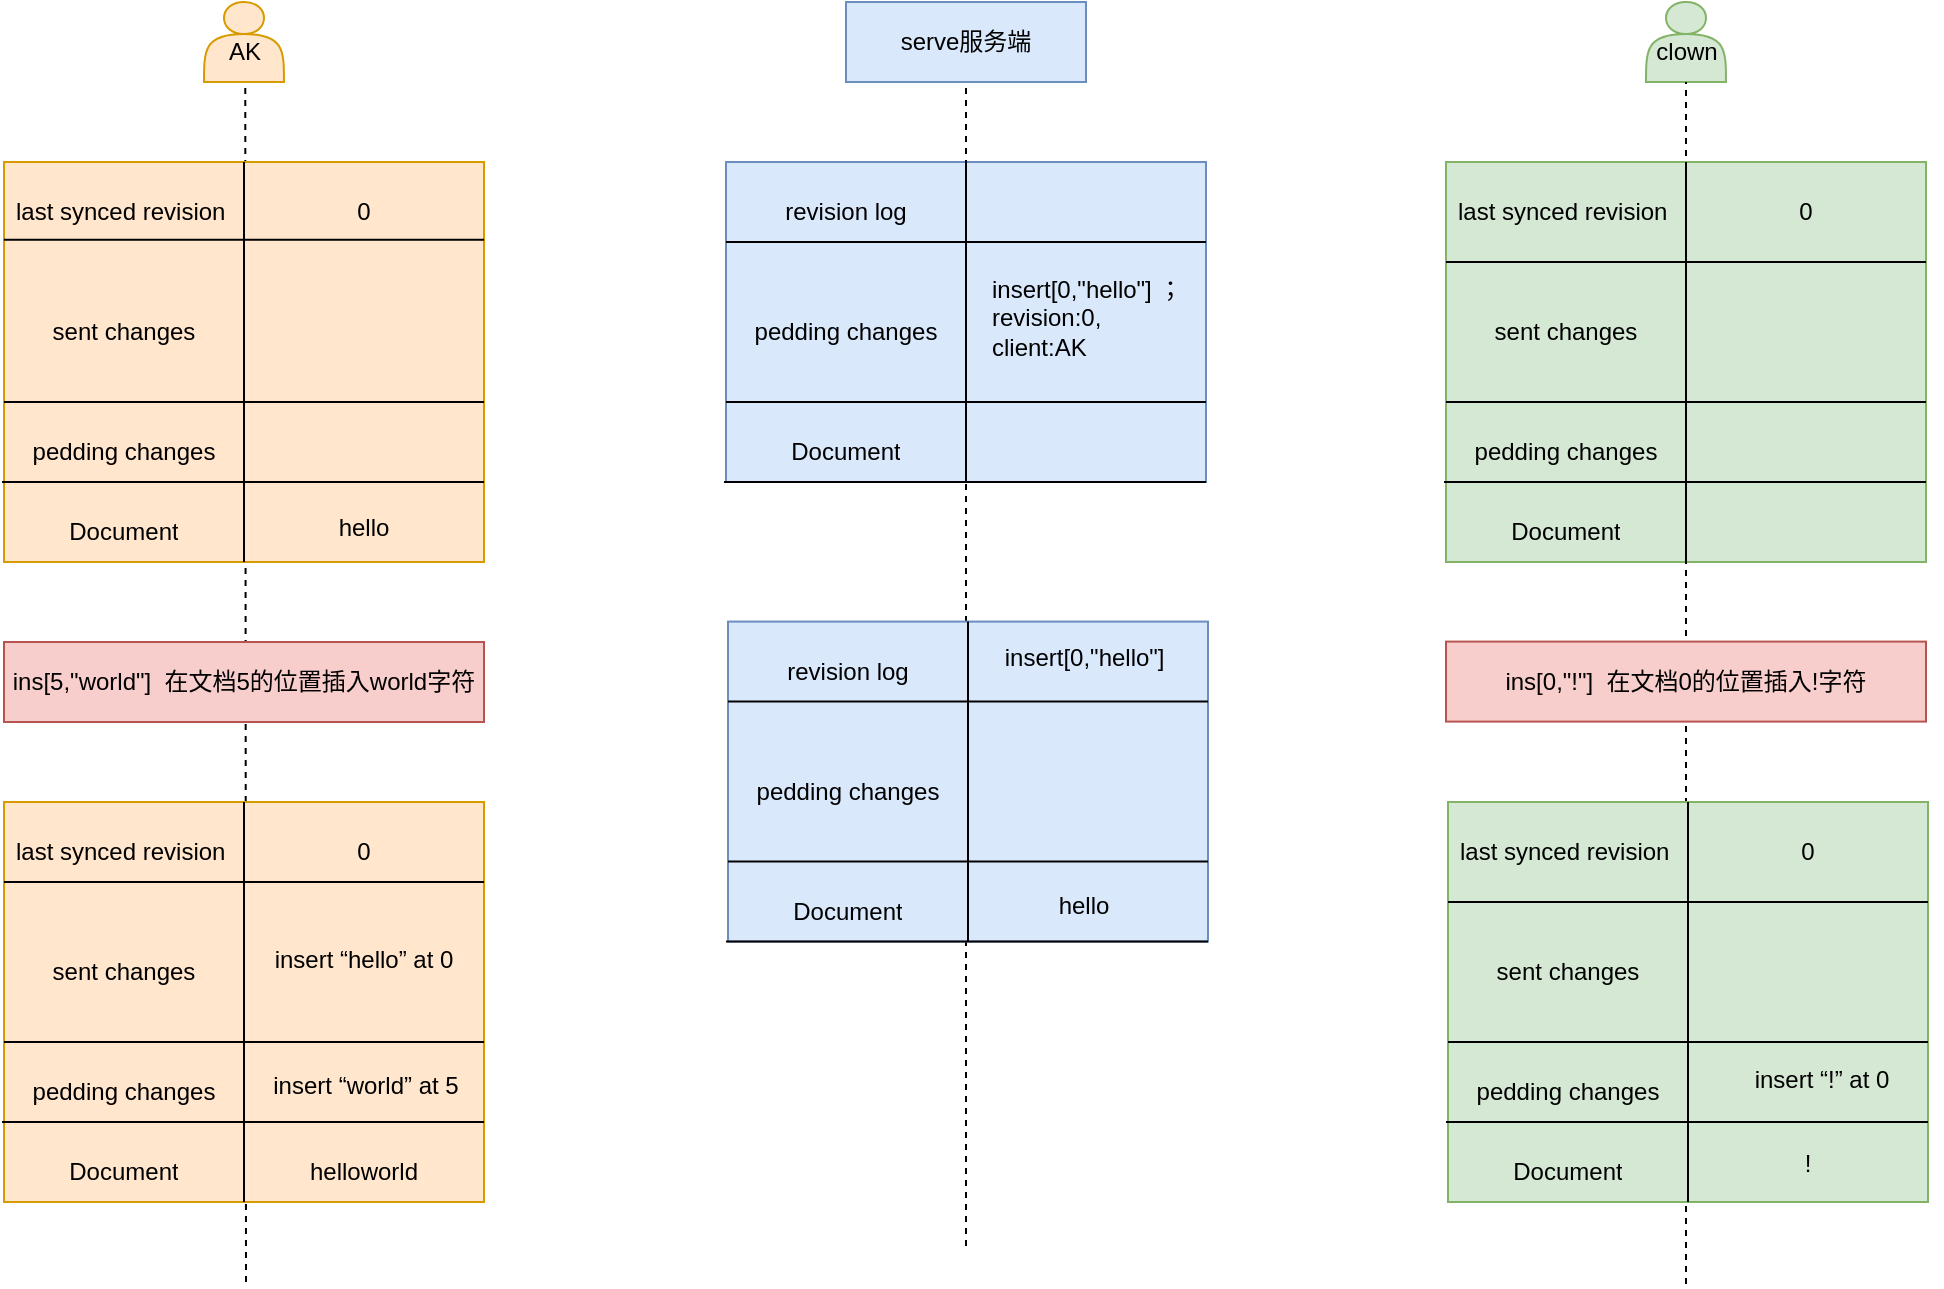 <mxfile>
    <diagram name="第 1 页" id="E_M3c3dEPE1-523_0gV0">
        <mxGraphModel dx="1829" dy="571" grid="0" gridSize="10" guides="1" tooltips="1" connect="1" arrows="1" fold="1" page="1" pageScale="1" pageWidth="827" pageHeight="1169" math="0" shadow="0">
            <root>
                <mxCell id="0"/>
                <mxCell id="1" parent="0"/>
                <mxCell id="uSvULKUVFTcmLh_3Sc6B-78" value="" style="endArrow=none;dashed=1;html=1;rounded=0;entryX=0.516;entryY=1.061;entryDx=0;entryDy=0;entryPerimeter=0;" parent="1" target="uSvULKUVFTcmLh_3Sc6B-19" edge="1">
                    <mxGeometry width="50" height="50" relative="1" as="geometry">
                        <mxPoint x="81" y="680" as="sourcePoint"/>
                        <mxPoint x="500" y="270" as="targetPoint"/>
                    </mxGeometry>
                </mxCell>
                <mxCell id="uSvULKUVFTcmLh_3Sc6B-1" value="" style="shape=actor;whiteSpace=wrap;html=1;fillColor=#ffe6cc;strokeColor=#d79b00;" parent="1" vertex="1">
                    <mxGeometry x="60" y="40" width="40" height="40" as="geometry"/>
                </mxCell>
                <mxCell id="uSvULKUVFTcmLh_3Sc6B-19" value="AK" style="text;html=1;align=center;verticalAlign=middle;resizable=0;points=[];autosize=1;strokeColor=none;fillColor=none;" parent="1" vertex="1">
                    <mxGeometry x="60" y="50" width="40" height="30" as="geometry"/>
                </mxCell>
                <mxCell id="uSvULKUVFTcmLh_3Sc6B-20" value="" style="shape=actor;whiteSpace=wrap;html=1;fillColor=#d5e8d4;strokeColor=#82b366;" parent="1" vertex="1">
                    <mxGeometry x="781" y="40" width="40" height="40" as="geometry"/>
                </mxCell>
                <mxCell id="uSvULKUVFTcmLh_3Sc6B-21" value="clown" style="text;html=1;align=center;verticalAlign=middle;resizable=0;points=[];autosize=1;strokeColor=none;fillColor=none;" parent="1" vertex="1">
                    <mxGeometry x="776" y="50" width="50" height="30" as="geometry"/>
                </mxCell>
                <mxCell id="uSvULKUVFTcmLh_3Sc6B-22" value="serve服务端" style="rounded=0;whiteSpace=wrap;html=1;fillColor=#dae8fc;strokeColor=#6c8ebf;" parent="1" vertex="1">
                    <mxGeometry x="381" y="40" width="120" height="40" as="geometry"/>
                </mxCell>
                <mxCell id="uSvULKUVFTcmLh_3Sc6B-38" value="" style="endArrow=none;html=1;rounded=0;entryX=1;entryY=0.25;entryDx=0;entryDy=0;exitX=0;exitY=0.25;exitDx=0;exitDy=0;" parent="1" source="uSvULKUVFTcmLh_3Sc6B-37" target="uSvULKUVFTcmLh_3Sc6B-37" edge="1">
                    <mxGeometry width="50" height="50" relative="1" as="geometry">
                        <mxPoint x="75" y="190" as="sourcePoint"/>
                        <mxPoint x="125" y="140" as="targetPoint"/>
                    </mxGeometry>
                </mxCell>
                <mxCell id="uSvULKUVFTcmLh_3Sc6B-37" value="" style="rounded=0;whiteSpace=wrap;html=1;fillColor=#ffe6cc;strokeColor=#d79b00;" parent="1" vertex="1">
                    <mxGeometry x="-40" y="120" width="240" height="200" as="geometry"/>
                </mxCell>
                <mxCell id="uSvULKUVFTcmLh_3Sc6B-39" value="" style="endArrow=none;html=1;rounded=0;entryX=1;entryY=0.25;entryDx=0;entryDy=0;exitX=0;exitY=0.6;exitDx=0;exitDy=0;exitPerimeter=0;" parent="1" source="uSvULKUVFTcmLh_3Sc6B-37" edge="1">
                    <mxGeometry width="50" height="50" relative="1" as="geometry">
                        <mxPoint y="240" as="sourcePoint"/>
                        <mxPoint x="200" y="240" as="targetPoint"/>
                    </mxGeometry>
                </mxCell>
                <mxCell id="uSvULKUVFTcmLh_3Sc6B-40" value="" style="endArrow=none;html=1;rounded=0;entryX=1;entryY=0.25;entryDx=0;entryDy=0;" parent="1" edge="1">
                    <mxGeometry width="50" height="50" relative="1" as="geometry">
                        <mxPoint x="-41" y="280" as="sourcePoint"/>
                        <mxPoint x="200" y="280" as="targetPoint"/>
                    </mxGeometry>
                </mxCell>
                <mxCell id="uSvULKUVFTcmLh_3Sc6B-41" value="" style="endArrow=none;html=1;rounded=0;entryX=0.5;entryY=0;entryDx=0;entryDy=0;exitX=0.5;exitY=1;exitDx=0;exitDy=0;" parent="1" source="uSvULKUVFTcmLh_3Sc6B-37" target="uSvULKUVFTcmLh_3Sc6B-37" edge="1">
                    <mxGeometry width="50" height="50" relative="1" as="geometry">
                        <mxPoint x="390" y="310" as="sourcePoint"/>
                        <mxPoint x="440" y="260" as="targetPoint"/>
                    </mxGeometry>
                </mxCell>
                <mxCell id="uSvULKUVFTcmLh_3Sc6B-42" value="last synced revision" style="text;strokeColor=none;fillColor=none;align=left;verticalAlign=middle;spacingLeft=4;spacingRight=4;overflow=hidden;points=[[0,0.5],[1,0.5]];portConstraint=eastwest;rotatable=0;whiteSpace=wrap;html=1;" parent="1" vertex="1">
                    <mxGeometry x="-40" y="130" width="120" height="30" as="geometry"/>
                </mxCell>
                <mxCell id="uSvULKUVFTcmLh_3Sc6B-43" value="0" style="text;strokeColor=none;fillColor=none;align=center;verticalAlign=middle;spacingLeft=4;spacingRight=4;overflow=hidden;points=[[0,0.5],[1,0.5]];portConstraint=eastwest;rotatable=0;whiteSpace=wrap;html=1;" parent="1" vertex="1">
                    <mxGeometry x="80" y="130" width="120" height="30" as="geometry"/>
                </mxCell>
                <mxCell id="uSvULKUVFTcmLh_3Sc6B-44" value="sent changes" style="text;strokeColor=none;fillColor=none;align=center;verticalAlign=middle;spacingLeft=4;spacingRight=4;overflow=hidden;points=[[0,0.5],[1,0.5]];portConstraint=eastwest;rotatable=0;whiteSpace=wrap;html=1;" parent="1" vertex="1">
                    <mxGeometry x="-40" y="190" width="120" height="30" as="geometry"/>
                </mxCell>
                <mxCell id="uSvULKUVFTcmLh_3Sc6B-45" value="pedding changes" style="text;strokeColor=none;fillColor=none;align=center;verticalAlign=middle;spacingLeft=4;spacingRight=4;overflow=hidden;points=[[0,0.5],[1,0.5]];portConstraint=eastwest;rotatable=0;whiteSpace=wrap;html=1;" parent="1" vertex="1">
                    <mxGeometry x="-40" y="250" width="120" height="30" as="geometry"/>
                </mxCell>
                <mxCell id="uSvULKUVFTcmLh_3Sc6B-46" value="Document" style="text;strokeColor=none;fillColor=none;align=center;verticalAlign=middle;spacingLeft=4;spacingRight=4;overflow=hidden;points=[[0,0.5],[1,0.5]];portConstraint=eastwest;rotatable=0;whiteSpace=wrap;html=1;" parent="1" vertex="1">
                    <mxGeometry x="-40" y="290" width="120" height="30" as="geometry"/>
                </mxCell>
                <mxCell id="uSvULKUVFTcmLh_3Sc6B-47" value="" style="rounded=0;whiteSpace=wrap;html=1;fillColor=#d5e8d4;strokeColor=#82b366;" parent="1" vertex="1">
                    <mxGeometry x="681" y="120" width="240" height="200" as="geometry"/>
                </mxCell>
                <mxCell id="uSvULKUVFTcmLh_3Sc6B-48" value="" style="endArrow=none;html=1;rounded=0;entryX=1;entryY=0.25;entryDx=0;entryDy=0;exitX=0;exitY=0.25;exitDx=0;exitDy=0;" parent="1" source="uSvULKUVFTcmLh_3Sc6B-47" target="uSvULKUVFTcmLh_3Sc6B-47" edge="1">
                    <mxGeometry width="50" height="50" relative="1" as="geometry">
                        <mxPoint x="796" y="190" as="sourcePoint"/>
                        <mxPoint x="846" y="140" as="targetPoint"/>
                    </mxGeometry>
                </mxCell>
                <mxCell id="uSvULKUVFTcmLh_3Sc6B-49" value="" style="endArrow=none;html=1;rounded=0;entryX=1;entryY=0.25;entryDx=0;entryDy=0;exitX=0;exitY=0.6;exitDx=0;exitDy=0;exitPerimeter=0;" parent="1" source="uSvULKUVFTcmLh_3Sc6B-47" edge="1">
                    <mxGeometry width="50" height="50" relative="1" as="geometry">
                        <mxPoint x="721" y="240" as="sourcePoint"/>
                        <mxPoint x="921" y="240" as="targetPoint"/>
                    </mxGeometry>
                </mxCell>
                <mxCell id="uSvULKUVFTcmLh_3Sc6B-50" value="" style="endArrow=none;html=1;rounded=0;entryX=1;entryY=0.25;entryDx=0;entryDy=0;" parent="1" edge="1">
                    <mxGeometry width="50" height="50" relative="1" as="geometry">
                        <mxPoint x="680" y="280" as="sourcePoint"/>
                        <mxPoint x="921" y="280" as="targetPoint"/>
                    </mxGeometry>
                </mxCell>
                <mxCell id="uSvULKUVFTcmLh_3Sc6B-51" value="" style="endArrow=none;html=1;rounded=0;entryX=0.5;entryY=0;entryDx=0;entryDy=0;exitX=0.5;exitY=1;exitDx=0;exitDy=0;" parent="1" source="uSvULKUVFTcmLh_3Sc6B-47" target="uSvULKUVFTcmLh_3Sc6B-47" edge="1">
                    <mxGeometry width="50" height="50" relative="1" as="geometry">
                        <mxPoint x="1111" y="310" as="sourcePoint"/>
                        <mxPoint x="1161" y="260" as="targetPoint"/>
                    </mxGeometry>
                </mxCell>
                <mxCell id="uSvULKUVFTcmLh_3Sc6B-52" value="last synced revision" style="text;strokeColor=none;fillColor=none;align=left;verticalAlign=middle;spacingLeft=4;spacingRight=4;overflow=hidden;points=[[0,0.5],[1,0.5]];portConstraint=eastwest;rotatable=0;whiteSpace=wrap;html=1;" parent="1" vertex="1">
                    <mxGeometry x="681" y="130" width="120" height="30" as="geometry"/>
                </mxCell>
                <mxCell id="uSvULKUVFTcmLh_3Sc6B-53" value="0" style="text;strokeColor=none;fillColor=none;align=center;verticalAlign=middle;spacingLeft=4;spacingRight=4;overflow=hidden;points=[[0,0.5],[1,0.5]];portConstraint=eastwest;rotatable=0;whiteSpace=wrap;html=1;" parent="1" vertex="1">
                    <mxGeometry x="801" y="130" width="120" height="30" as="geometry"/>
                </mxCell>
                <mxCell id="uSvULKUVFTcmLh_3Sc6B-54" value="sent changes" style="text;strokeColor=none;fillColor=none;align=center;verticalAlign=middle;spacingLeft=4;spacingRight=4;overflow=hidden;points=[[0,0.5],[1,0.5]];portConstraint=eastwest;rotatable=0;whiteSpace=wrap;html=1;" parent="1" vertex="1">
                    <mxGeometry x="681" y="190" width="120" height="30" as="geometry"/>
                </mxCell>
                <mxCell id="uSvULKUVFTcmLh_3Sc6B-55" value="pedding changes" style="text;strokeColor=none;fillColor=none;align=center;verticalAlign=middle;spacingLeft=4;spacingRight=4;overflow=hidden;points=[[0,0.5],[1,0.5]];portConstraint=eastwest;rotatable=0;whiteSpace=wrap;html=1;" parent="1" vertex="1">
                    <mxGeometry x="681" y="250" width="120" height="30" as="geometry"/>
                </mxCell>
                <mxCell id="uSvULKUVFTcmLh_3Sc6B-56" value="Document" style="text;strokeColor=none;fillColor=none;align=center;verticalAlign=middle;spacingLeft=4;spacingRight=4;overflow=hidden;points=[[0,0.5],[1,0.5]];portConstraint=eastwest;rotatable=0;whiteSpace=wrap;html=1;" parent="1" vertex="1">
                    <mxGeometry x="681" y="290" width="120" height="30" as="geometry"/>
                </mxCell>
                <mxCell id="uSvULKUVFTcmLh_3Sc6B-67" value="" style="rounded=0;whiteSpace=wrap;html=1;fillColor=#dae8fc;strokeColor=#6c8ebf;" parent="1" vertex="1">
                    <mxGeometry x="321" y="120" width="240" height="160" as="geometry"/>
                </mxCell>
                <mxCell id="uSvULKUVFTcmLh_3Sc6B-68" value="" style="endArrow=none;html=1;rounded=0;entryX=1;entryY=0.25;entryDx=0;entryDy=0;exitX=0;exitY=0.25;exitDx=0;exitDy=0;" parent="1" source="uSvULKUVFTcmLh_3Sc6B-67" target="uSvULKUVFTcmLh_3Sc6B-67" edge="1">
                    <mxGeometry width="50" height="50" relative="1" as="geometry">
                        <mxPoint x="436" y="190" as="sourcePoint"/>
                        <mxPoint x="486" y="140" as="targetPoint"/>
                    </mxGeometry>
                </mxCell>
                <mxCell id="uSvULKUVFTcmLh_3Sc6B-69" value="" style="endArrow=none;html=1;rounded=0;exitX=0;exitY=0.75;exitDx=0;exitDy=0;" parent="1" source="uSvULKUVFTcmLh_3Sc6B-67" edge="1">
                    <mxGeometry width="50" height="50" relative="1" as="geometry">
                        <mxPoint x="361" y="240" as="sourcePoint"/>
                        <mxPoint x="561" y="240" as="targetPoint"/>
                    </mxGeometry>
                </mxCell>
                <mxCell id="uSvULKUVFTcmLh_3Sc6B-70" value="" style="endArrow=none;html=1;rounded=0;entryX=1;entryY=0.25;entryDx=0;entryDy=0;" parent="1" edge="1">
                    <mxGeometry width="50" height="50" relative="1" as="geometry">
                        <mxPoint x="320" y="280" as="sourcePoint"/>
                        <mxPoint x="561" y="280" as="targetPoint"/>
                    </mxGeometry>
                </mxCell>
                <mxCell id="uSvULKUVFTcmLh_3Sc6B-71" value="" style="endArrow=none;html=1;rounded=0;entryX=0.5;entryY=0;entryDx=0;entryDy=0;exitX=0.5;exitY=1;exitDx=0;exitDy=0;" parent="1" source="uSvULKUVFTcmLh_3Sc6B-67" target="uSvULKUVFTcmLh_3Sc6B-67" edge="1">
                    <mxGeometry width="50" height="50" relative="1" as="geometry">
                        <mxPoint x="751" y="310" as="sourcePoint"/>
                        <mxPoint x="801" y="260" as="targetPoint"/>
                    </mxGeometry>
                </mxCell>
                <mxCell id="uSvULKUVFTcmLh_3Sc6B-72" value="revision log" style="text;strokeColor=none;fillColor=none;align=center;verticalAlign=middle;spacingLeft=4;spacingRight=4;overflow=hidden;points=[[0,0.5],[1,0.5]];portConstraint=eastwest;rotatable=0;whiteSpace=wrap;html=1;" parent="1" vertex="1">
                    <mxGeometry x="321" y="130" width="120" height="30" as="geometry"/>
                </mxCell>
                <mxCell id="uSvULKUVFTcmLh_3Sc6B-74" value="pedding changes" style="text;strokeColor=none;fillColor=none;align=center;verticalAlign=middle;spacingLeft=4;spacingRight=4;overflow=hidden;points=[[0,0.5],[1,0.5]];portConstraint=eastwest;rotatable=0;whiteSpace=wrap;html=1;" parent="1" vertex="1">
                    <mxGeometry x="321" y="190" width="120" height="30" as="geometry"/>
                </mxCell>
                <mxCell id="uSvULKUVFTcmLh_3Sc6B-77" value="Document" style="text;strokeColor=none;fillColor=none;align=center;verticalAlign=middle;spacingLeft=4;spacingRight=4;overflow=hidden;points=[[0,0.5],[1,0.5]];portConstraint=eastwest;rotatable=0;whiteSpace=wrap;html=1;" parent="1" vertex="1">
                    <mxGeometry x="321" y="250" width="120" height="30" as="geometry"/>
                </mxCell>
                <mxCell id="uSvULKUVFTcmLh_3Sc6B-79" value="" style="endArrow=none;dashed=1;html=1;rounded=0;entryX=0.516;entryY=1.061;entryDx=0;entryDy=0;entryPerimeter=0;" parent="1" edge="1">
                    <mxGeometry width="50" height="50" relative="1" as="geometry">
                        <mxPoint x="441" y="662" as="sourcePoint"/>
                        <mxPoint x="441" y="80" as="targetPoint"/>
                    </mxGeometry>
                </mxCell>
                <mxCell id="uSvULKUVFTcmLh_3Sc6B-80" value="" style="endArrow=none;dashed=1;html=1;rounded=0;entryX=0.516;entryY=1.061;entryDx=0;entryDy=0;entryPerimeter=0;" parent="1" edge="1">
                    <mxGeometry width="50" height="50" relative="1" as="geometry">
                        <mxPoint x="801" y="681" as="sourcePoint"/>
                        <mxPoint x="801" y="80" as="targetPoint"/>
                    </mxGeometry>
                </mxCell>
                <mxCell id="uSvULKUVFTcmLh_3Sc6B-81" value="ins[5,&quot;world&quot;]&amp;nbsp; 在文档5的位置插入world字符" style="rounded=0;whiteSpace=wrap;html=1;fillColor=#f8cecc;strokeColor=#b85450;" parent="1" vertex="1">
                    <mxGeometry x="-40" y="360" width="240" height="40" as="geometry"/>
                </mxCell>
                <mxCell id="uSvULKUVFTcmLh_3Sc6B-82" value="" style="endArrow=none;html=1;rounded=0;entryX=1;entryY=0.25;entryDx=0;entryDy=0;exitX=0;exitY=0.25;exitDx=0;exitDy=0;" parent="1" source="uSvULKUVFTcmLh_3Sc6B-83" target="uSvULKUVFTcmLh_3Sc6B-83" edge="1">
                    <mxGeometry width="50" height="50" relative="1" as="geometry">
                        <mxPoint x="75" y="510" as="sourcePoint"/>
                        <mxPoint x="125" y="460" as="targetPoint"/>
                    </mxGeometry>
                </mxCell>
                <mxCell id="uSvULKUVFTcmLh_3Sc6B-83" value="" style="rounded=0;whiteSpace=wrap;html=1;fillColor=#ffe6cc;strokeColor=#d79b00;" parent="1" vertex="1">
                    <mxGeometry x="-40" y="440" width="240" height="200" as="geometry"/>
                </mxCell>
                <mxCell id="uSvULKUVFTcmLh_3Sc6B-84" value="" style="endArrow=none;html=1;rounded=0;entryX=1;entryY=0.25;entryDx=0;entryDy=0;exitX=0;exitY=0.6;exitDx=0;exitDy=0;exitPerimeter=0;" parent="1" source="uSvULKUVFTcmLh_3Sc6B-83" edge="1">
                    <mxGeometry width="50" height="50" relative="1" as="geometry">
                        <mxPoint y="560" as="sourcePoint"/>
                        <mxPoint x="200" y="560" as="targetPoint"/>
                    </mxGeometry>
                </mxCell>
                <mxCell id="uSvULKUVFTcmLh_3Sc6B-85" value="" style="endArrow=none;html=1;rounded=0;entryX=1;entryY=0.25;entryDx=0;entryDy=0;" parent="1" edge="1">
                    <mxGeometry width="50" height="50" relative="1" as="geometry">
                        <mxPoint x="-41" y="600" as="sourcePoint"/>
                        <mxPoint x="200" y="600" as="targetPoint"/>
                    </mxGeometry>
                </mxCell>
                <mxCell id="uSvULKUVFTcmLh_3Sc6B-86" value="" style="endArrow=none;html=1;rounded=0;entryX=0.5;entryY=0;entryDx=0;entryDy=0;exitX=0.5;exitY=1;exitDx=0;exitDy=0;" parent="1" source="uSvULKUVFTcmLh_3Sc6B-83" target="uSvULKUVFTcmLh_3Sc6B-83" edge="1">
                    <mxGeometry width="50" height="50" relative="1" as="geometry">
                        <mxPoint x="390" y="630" as="sourcePoint"/>
                        <mxPoint x="440" y="580" as="targetPoint"/>
                    </mxGeometry>
                </mxCell>
                <mxCell id="uSvULKUVFTcmLh_3Sc6B-87" value="last synced revision" style="text;strokeColor=none;fillColor=none;align=left;verticalAlign=middle;spacingLeft=4;spacingRight=4;overflow=hidden;points=[[0,0.5],[1,0.5]];portConstraint=eastwest;rotatable=0;whiteSpace=wrap;html=1;" parent="1" vertex="1">
                    <mxGeometry x="-40" y="450" width="120" height="30" as="geometry"/>
                </mxCell>
                <mxCell id="uSvULKUVFTcmLh_3Sc6B-88" value="0" style="text;strokeColor=none;fillColor=none;align=center;verticalAlign=middle;spacingLeft=4;spacingRight=4;overflow=hidden;points=[[0,0.5],[1,0.5]];portConstraint=eastwest;rotatable=0;whiteSpace=wrap;html=1;" parent="1" vertex="1">
                    <mxGeometry x="80" y="450" width="120" height="30" as="geometry"/>
                </mxCell>
                <mxCell id="uSvULKUVFTcmLh_3Sc6B-89" value="sent changes" style="text;strokeColor=none;fillColor=none;align=center;verticalAlign=middle;spacingLeft=4;spacingRight=4;overflow=hidden;points=[[0,0.5],[1,0.5]];portConstraint=eastwest;rotatable=0;whiteSpace=wrap;html=1;" parent="1" vertex="1">
                    <mxGeometry x="-40" y="510" width="120" height="30" as="geometry"/>
                </mxCell>
                <mxCell id="uSvULKUVFTcmLh_3Sc6B-90" value="pedding changes" style="text;strokeColor=none;fillColor=none;align=center;verticalAlign=middle;spacingLeft=4;spacingRight=4;overflow=hidden;points=[[0,0.5],[1,0.5]];portConstraint=eastwest;rotatable=0;whiteSpace=wrap;html=1;" parent="1" vertex="1">
                    <mxGeometry x="-40" y="570" width="120" height="30" as="geometry"/>
                </mxCell>
                <mxCell id="uSvULKUVFTcmLh_3Sc6B-91" value="Document" style="text;strokeColor=none;fillColor=none;align=center;verticalAlign=middle;spacingLeft=4;spacingRight=4;overflow=hidden;points=[[0,0.5],[1,0.5]];portConstraint=eastwest;rotatable=0;whiteSpace=wrap;html=1;" parent="1" vertex="1">
                    <mxGeometry x="-40" y="610" width="120" height="30" as="geometry"/>
                </mxCell>
                <mxCell id="uSvULKUVFTcmLh_3Sc6B-92" value="" style="endArrow=none;html=1;rounded=0;entryX=1;entryY=0.25;entryDx=0;entryDy=0;exitX=0;exitY=0.6;exitDx=0;exitDy=0;exitPerimeter=0;" parent="1" edge="1">
                    <mxGeometry width="50" height="50" relative="1" as="geometry">
                        <mxPoint x="-40" y="158.82" as="sourcePoint"/>
                        <mxPoint x="200" y="158.82" as="targetPoint"/>
                    </mxGeometry>
                </mxCell>
                <mxCell id="uSvULKUVFTcmLh_3Sc6B-93" value="" style="endArrow=none;html=1;rounded=0;entryX=1;entryY=0.25;entryDx=0;entryDy=0;exitX=0;exitY=0.6;exitDx=0;exitDy=0;exitPerimeter=0;" parent="1" edge="1">
                    <mxGeometry width="50" height="50" relative="1" as="geometry">
                        <mxPoint x="-40" y="480" as="sourcePoint"/>
                        <mxPoint x="200" y="480" as="targetPoint"/>
                    </mxGeometry>
                </mxCell>
                <mxCell id="uSvULKUVFTcmLh_3Sc6B-94" value="insert “hello” at 0" style="text;html=1;align=center;verticalAlign=middle;whiteSpace=wrap;rounded=0;" parent="1" vertex="1">
                    <mxGeometry x="80" y="504" width="120" height="30" as="geometry"/>
                </mxCell>
                <mxCell id="uSvULKUVFTcmLh_3Sc6B-95" value="&lt;span style=&quot;color: rgb(0, 0, 0);&quot;&gt;hello&lt;/span&gt;world" style="text;html=1;align=center;verticalAlign=middle;whiteSpace=wrap;rounded=0;" parent="1" vertex="1">
                    <mxGeometry x="90" y="610" width="100" height="30" as="geometry"/>
                </mxCell>
                <mxCell id="uSvULKUVFTcmLh_3Sc6B-123" value="" style="rounded=0;whiteSpace=wrap;html=1;fillColor=#dae8fc;strokeColor=#6c8ebf;" parent="1" vertex="1">
                    <mxGeometry x="322" y="349.8" width="240" height="160" as="geometry"/>
                </mxCell>
                <mxCell id="uSvULKUVFTcmLh_3Sc6B-124" value="" style="endArrow=none;html=1;rounded=0;entryX=1;entryY=0.25;entryDx=0;entryDy=0;exitX=0;exitY=0.25;exitDx=0;exitDy=0;" parent="1" source="uSvULKUVFTcmLh_3Sc6B-123" target="uSvULKUVFTcmLh_3Sc6B-123" edge="1">
                    <mxGeometry width="50" height="50" relative="1" as="geometry">
                        <mxPoint x="437" y="419.8" as="sourcePoint"/>
                        <mxPoint x="487" y="369.8" as="targetPoint"/>
                    </mxGeometry>
                </mxCell>
                <mxCell id="uSvULKUVFTcmLh_3Sc6B-125" value="" style="endArrow=none;html=1;rounded=0;exitX=0;exitY=0.75;exitDx=0;exitDy=0;" parent="1" source="uSvULKUVFTcmLh_3Sc6B-123" edge="1">
                    <mxGeometry width="50" height="50" relative="1" as="geometry">
                        <mxPoint x="362" y="469.8" as="sourcePoint"/>
                        <mxPoint x="562" y="469.8" as="targetPoint"/>
                    </mxGeometry>
                </mxCell>
                <mxCell id="uSvULKUVFTcmLh_3Sc6B-126" value="" style="endArrow=none;html=1;rounded=0;entryX=1;entryY=0.25;entryDx=0;entryDy=0;" parent="1" edge="1">
                    <mxGeometry width="50" height="50" relative="1" as="geometry">
                        <mxPoint x="321" y="509.8" as="sourcePoint"/>
                        <mxPoint x="562" y="509.8" as="targetPoint"/>
                    </mxGeometry>
                </mxCell>
                <mxCell id="uSvULKUVFTcmLh_3Sc6B-127" value="" style="endArrow=none;html=1;rounded=0;entryX=0.5;entryY=0;entryDx=0;entryDy=0;exitX=0.5;exitY=1;exitDx=0;exitDy=0;" parent="1" source="uSvULKUVFTcmLh_3Sc6B-123" target="uSvULKUVFTcmLh_3Sc6B-123" edge="1">
                    <mxGeometry width="50" height="50" relative="1" as="geometry">
                        <mxPoint x="752" y="539.8" as="sourcePoint"/>
                        <mxPoint x="802" y="489.8" as="targetPoint"/>
                    </mxGeometry>
                </mxCell>
                <mxCell id="uSvULKUVFTcmLh_3Sc6B-128" value="revision log" style="text;strokeColor=none;fillColor=none;align=center;verticalAlign=middle;spacingLeft=4;spacingRight=4;overflow=hidden;points=[[0,0.5],[1,0.5]];portConstraint=eastwest;rotatable=0;whiteSpace=wrap;html=1;" parent="1" vertex="1">
                    <mxGeometry x="322" y="359.8" width="120" height="30" as="geometry"/>
                </mxCell>
                <mxCell id="uSvULKUVFTcmLh_3Sc6B-129" value="pedding changes" style="text;strokeColor=none;fillColor=none;align=center;verticalAlign=middle;spacingLeft=4;spacingRight=4;overflow=hidden;points=[[0,0.5],[1,0.5]];portConstraint=eastwest;rotatable=0;whiteSpace=wrap;html=1;" parent="1" vertex="1">
                    <mxGeometry x="322" y="419.8" width="120" height="30" as="geometry"/>
                </mxCell>
                <mxCell id="uSvULKUVFTcmLh_3Sc6B-130" value="Document" style="text;strokeColor=none;fillColor=none;align=center;verticalAlign=middle;spacingLeft=4;spacingRight=4;overflow=hidden;points=[[0,0.5],[1,0.5]];portConstraint=eastwest;rotatable=0;whiteSpace=wrap;html=1;" parent="1" vertex="1">
                    <mxGeometry x="322" y="479.8" width="120" height="30" as="geometry"/>
                </mxCell>
                <mxCell id="3" value="hello" style="text;html=1;align=center;verticalAlign=middle;whiteSpace=wrap;rounded=0;" parent="1" vertex="1">
                    <mxGeometry x="90" y="288" width="100" height="30" as="geometry"/>
                </mxCell>
                <mxCell id="5" value="insert “world” at 5" style="text;html=1;align=center;verticalAlign=middle;whiteSpace=wrap;rounded=0;" parent="1" vertex="1">
                    <mxGeometry x="81" y="567" width="120" height="30" as="geometry"/>
                </mxCell>
                <mxCell id="6" value="insert[0,&quot;hello&quot;] ；&lt;div&gt;revision:0,&lt;/div&gt;&lt;div&gt;client:AK&lt;/div&gt;&lt;div&gt;&lt;br&gt;&lt;/div&gt;" style="text;html=1;align=left;verticalAlign=middle;whiteSpace=wrap;rounded=0;" parent="1" vertex="1">
                    <mxGeometry x="452" y="175" width="110" height="60" as="geometry"/>
                </mxCell>
                <mxCell id="7" value="&lt;span style=&quot;color: rgb(0, 0, 0); text-align: left;&quot;&gt;insert[0,&quot;hello&quot;]&amp;nbsp;&lt;/span&gt;" style="text;html=1;align=center;verticalAlign=middle;whiteSpace=wrap;rounded=0;" parent="1" vertex="1">
                    <mxGeometry x="450" y="353" width="104" height="30" as="geometry"/>
                </mxCell>
                <mxCell id="8" value="hello" style="text;html=1;align=center;verticalAlign=middle;whiteSpace=wrap;rounded=0;" parent="1" vertex="1">
                    <mxGeometry x="450" y="477" width="100" height="30" as="geometry"/>
                </mxCell>
                <mxCell id="9" value="ins[0,&quot;!&quot;]&amp;nbsp; 在文档0的位置插入!字符" style="rounded=0;whiteSpace=wrap;html=1;fillColor=#f8cecc;strokeColor=#b85450;" parent="1" vertex="1">
                    <mxGeometry x="681" y="359.8" width="240" height="40" as="geometry"/>
                </mxCell>
                <mxCell id="10" value="" style="rounded=0;whiteSpace=wrap;html=1;fillColor=#d5e8d4;strokeColor=#82b366;" parent="1" vertex="1">
                    <mxGeometry x="682" y="440" width="240" height="200" as="geometry"/>
                </mxCell>
                <mxCell id="11" value="" style="endArrow=none;html=1;rounded=0;entryX=1;entryY=0.25;entryDx=0;entryDy=0;exitX=0;exitY=0.25;exitDx=0;exitDy=0;" parent="1" source="10" target="10" edge="1">
                    <mxGeometry width="50" height="50" relative="1" as="geometry">
                        <mxPoint x="797" y="510" as="sourcePoint"/>
                        <mxPoint x="847" y="460" as="targetPoint"/>
                    </mxGeometry>
                </mxCell>
                <mxCell id="12" value="" style="endArrow=none;html=1;rounded=0;entryX=1;entryY=0.25;entryDx=0;entryDy=0;exitX=0;exitY=0.6;exitDx=0;exitDy=0;exitPerimeter=0;" parent="1" source="10" edge="1">
                    <mxGeometry width="50" height="50" relative="1" as="geometry">
                        <mxPoint x="722" y="560" as="sourcePoint"/>
                        <mxPoint x="922" y="560" as="targetPoint"/>
                    </mxGeometry>
                </mxCell>
                <mxCell id="13" value="" style="endArrow=none;html=1;rounded=0;entryX=1;entryY=0.25;entryDx=0;entryDy=0;" parent="1" edge="1">
                    <mxGeometry width="50" height="50" relative="1" as="geometry">
                        <mxPoint x="681" y="600" as="sourcePoint"/>
                        <mxPoint x="922" y="600" as="targetPoint"/>
                    </mxGeometry>
                </mxCell>
                <mxCell id="14" value="" style="endArrow=none;html=1;rounded=0;entryX=0.5;entryY=0;entryDx=0;entryDy=0;exitX=0.5;exitY=1;exitDx=0;exitDy=0;" parent="1" source="10" target="10" edge="1">
                    <mxGeometry width="50" height="50" relative="1" as="geometry">
                        <mxPoint x="1112" y="630" as="sourcePoint"/>
                        <mxPoint x="1162" y="580" as="targetPoint"/>
                    </mxGeometry>
                </mxCell>
                <mxCell id="15" value="last synced revision" style="text;strokeColor=none;fillColor=none;align=left;verticalAlign=middle;spacingLeft=4;spacingRight=4;overflow=hidden;points=[[0,0.5],[1,0.5]];portConstraint=eastwest;rotatable=0;whiteSpace=wrap;html=1;" parent="1" vertex="1">
                    <mxGeometry x="682" y="450" width="120" height="30" as="geometry"/>
                </mxCell>
                <mxCell id="16" value="0" style="text;strokeColor=none;fillColor=none;align=center;verticalAlign=middle;spacingLeft=4;spacingRight=4;overflow=hidden;points=[[0,0.5],[1,0.5]];portConstraint=eastwest;rotatable=0;whiteSpace=wrap;html=1;" parent="1" vertex="1">
                    <mxGeometry x="802" y="450" width="120" height="30" as="geometry"/>
                </mxCell>
                <mxCell id="17" value="sent changes" style="text;strokeColor=none;fillColor=none;align=center;verticalAlign=middle;spacingLeft=4;spacingRight=4;overflow=hidden;points=[[0,0.5],[1,0.5]];portConstraint=eastwest;rotatable=0;whiteSpace=wrap;html=1;" parent="1" vertex="1">
                    <mxGeometry x="682" y="510" width="120" height="30" as="geometry"/>
                </mxCell>
                <mxCell id="18" value="pedding changes" style="text;strokeColor=none;fillColor=none;align=center;verticalAlign=middle;spacingLeft=4;spacingRight=4;overflow=hidden;points=[[0,0.5],[1,0.5]];portConstraint=eastwest;rotatable=0;whiteSpace=wrap;html=1;" parent="1" vertex="1">
                    <mxGeometry x="682" y="570" width="120" height="30" as="geometry"/>
                </mxCell>
                <mxCell id="19" value="Document" style="text;strokeColor=none;fillColor=none;align=center;verticalAlign=middle;spacingLeft=4;spacingRight=4;overflow=hidden;points=[[0,0.5],[1,0.5]];portConstraint=eastwest;rotatable=0;whiteSpace=wrap;html=1;" parent="1" vertex="1">
                    <mxGeometry x="682" y="610" width="120" height="30" as="geometry"/>
                </mxCell>
                <mxCell id="20" value="insert “!” at 0" style="text;html=1;align=center;verticalAlign=middle;whiteSpace=wrap;rounded=0;" parent="1" vertex="1">
                    <mxGeometry x="809" y="564" width="120" height="30" as="geometry"/>
                </mxCell>
                <mxCell id="21" value="!" style="text;html=1;align=center;verticalAlign=middle;whiteSpace=wrap;rounded=0;" parent="1" vertex="1">
                    <mxGeometry x="802" y="606" width="120" height="30" as="geometry"/>
                </mxCell>
            </root>
        </mxGraphModel>
    </diagram>
</mxfile>
